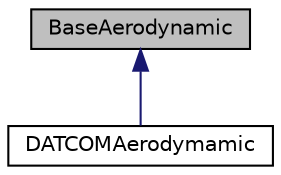 digraph "BaseAerodynamic"
{
  edge [fontname="Helvetica",fontsize="10",labelfontname="Helvetica",labelfontsize="10"];
  node [fontname="Helvetica",fontsize="10",shape=record];
  Node1 [label="BaseAerodynamic",height=0.2,width=0.4,color="black", fillcolor="grey75", style="filled", fontcolor="black"];
  Node1 -> Node2 [dir="back",color="midnightblue",fontsize="10",style="solid",fontname="Helvetica"];
  Node2 [label="DATCOMAerodymamic",height=0.2,width=0.4,color="black", fillcolor="white", style="filled",URL="$class_d_a_t_c_o_m_aerodymamic.html"];
}
